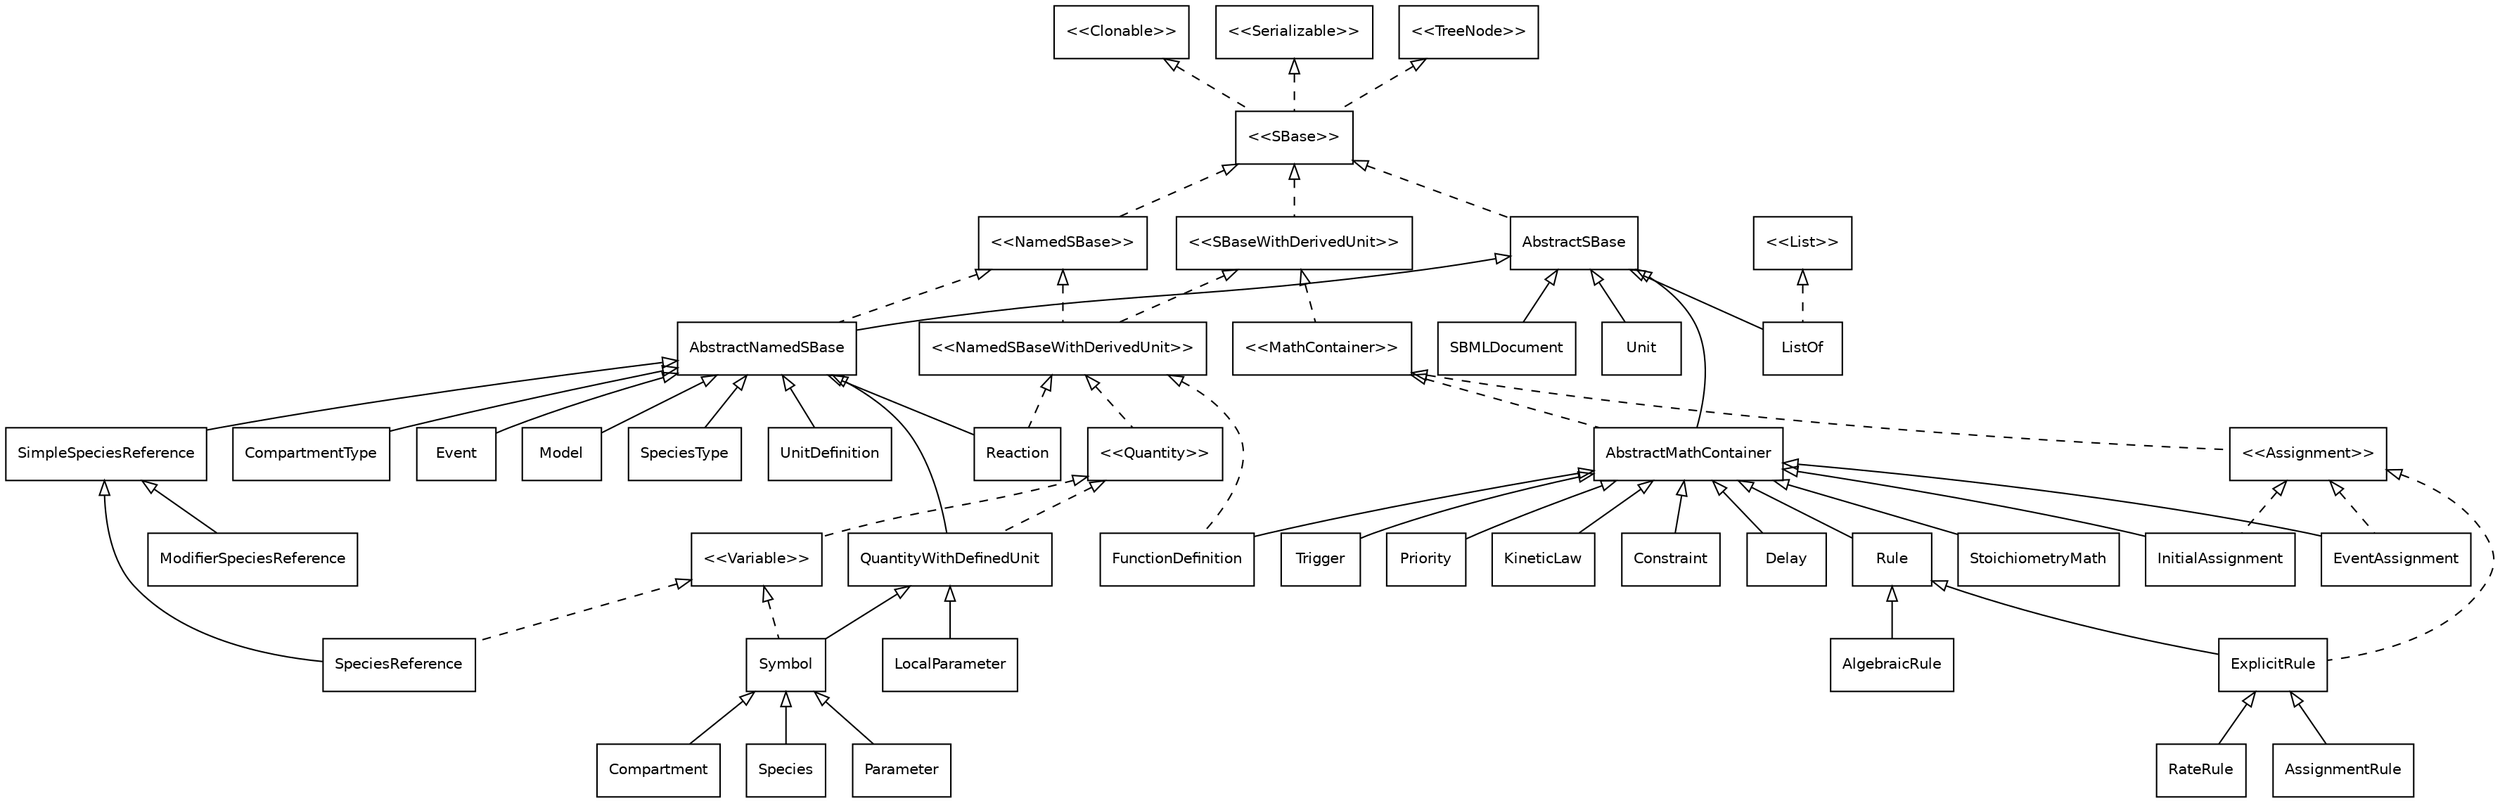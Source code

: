 #!/usr/local/bin/dot
#
# dot -Tpdf FullTypeHierarchy.dot -oFullTypeHierarchy.pdf && acroread FullTypeHierarchy.pdf &

strict digraph G{
  
  	edge [
  	  fontname="Helvetica",
  	  fontsize=10,
  	  labelfontname="Helvetica",
  	  labelfontsize=10
  	];
	  node [
	    fontname="Helvetica",
	    fontsize=10,
	    shape=box
	  ];
	  nodesep=0.25;
	  ranksep=0.5;
  
  

  "<<Clonable>>" -> "<<SBase>>" [dir=back,arrowtail=empty,style=dashed];
  "<<Serializable>>" -> "<<SBase>>"  [dir=back,arrowtail=empty,style=dashed];
  "<<TreeNode>>" -> "<<SBase>>"  [dir=back,arrowtail=empty,style=dashed];
  "<<SBase>>" -> "<<NamedSBase>>" [dir=back,arrowtail=empty,style=dashed];
  "<<SBase>>" -> "<<SBaseWithDerivedUnit>>" [dir=back,arrowtail=empty,style=dashed];
  "<<SBaseWithDerivedUnit>>" -> "<<MathContainer>>" [dir=back,arrowtail=empty,style=dashed];
  "<<MathContainer>>" -> "AbstractMathContainer" [dir=back,arrowtail=empty,style=dashed];
  "<<MathContainer>>" -> "<<Assignment>>" [dir=back,arrowtail=empty,style=dashed];
  "AbstractMathContainer" -> "FunctionDefinition" [dir=back,arrowtail=empty];
  "AbstractMathContainer" -> "KineticLaw" [dir=back,arrowtail=empty];
  "<<SBase>>" -> "AbstractSBase" [dir=back,arrowtail=empty,style=dashed];
  "AbstractSBase" -> "AbstractNamedSBase" [dir=back,arrowtail=empty];
  "<<NamedSBase>>" -> "AbstractNamedSBase" [dir=back,arrowtail=empty,style=dashed];
  "AbstractNamedSBase" -> "Reaction" [dir=back,arrowtail=empty];
  "AbstractSBase" -> "ListOf" [dir=back,arrowtail=empty];
  "<<List>>" -> "ListOf" [dir=back,arrowtail=empty,style=dashed];
  "AbstractSBase" -> "SBMLDocument" [dir=back,arrowtail=empty];
  "AbstractSBase" -> "Unit" [dir=back,arrowtail=empty];
  "AbstractSBase" -> "AbstractMathContainer" [dir=back,arrowtail=empty];
  "AbstractMathContainer" -> "Constraint" [dir=back,arrowtail=empty];
  "AbstractMathContainer" -> "Delay" [dir=back,arrowtail=empty];
  "AbstractMathContainer" -> "EventAssignment" [dir=back,arrowtail=empty];
  "AbstractMathContainer" -> "InitialAssignment" [dir=back,arrowtail=empty];
  "AbstractMathContainer" -> "KineticLaw" [dir=back,arrowtail=empty];
  "AbstractMathContainer" -> "Rule" [dir=back,arrowtail=empty];
  "AbstractMathContainer" -> "StoichiometryMath" [dir=back,arrowtail=empty];
  "AbstractMathContainer" -> "Trigger" [dir=back,arrowtail=empty];
  "AbstractMathContainer" -> "Priority" [dir=back,arrowtail=empty];
  "Rule" -> "AlgebraicRule" [dir=back,arrowtail=empty];
  "Rule" -> "ExplicitRule" [dir=back,arrowtail=empty];
  "ExplicitRule" -> "AssignmentRule" [dir=back,arrowtail=empty];
  "ExplicitRule" -> "RateRule" [dir=back,arrowtail=empty];
  "<<Assignment>>" -> "ExplicitRule" [dir=back,arrowtail=empty,style=dashed];
  "<<Assignment>>" -> "InitialAssignment" [dir=back,arrowtail=empty,style=dashed];
  "<<Assignment>>" -> "EventAssignment" [dir=back,arrowtail=empty,style=dashed];
  "AbstractNamedSBase" -> "CompartmentType" [dir=back,arrowtail=empty];
  "AbstractNamedSBase" -> "Event" [dir=back,arrowtail=empty];
  "AbstractNamedSBase" -> "Model" [dir=back,arrowtail=empty];
  "AbstractNamedSBase" -> "SimpleSpeciesReference" [dir=back,arrowtail=empty];
  "AbstractNamedSBase" -> "SpeciesType" [dir=back,arrowtail=empty];
  "AbstractNamedSBase" -> "UnitDefinition" [dir=back,arrowtail=empty];
  "SimpleSpeciesReference" -> "SpeciesReference" [dir=back,arrowtail=empty];
  "SimpleSpeciesReference" -> "ModifierSpeciesReference" [dir=back,arrowtail=empty];
  "<<Quantity>>" -> "QuantityWithDefinedUnit" [dir=back,arrowtail=empty,style=dashed];
  "<<Quantity>>" -> "<<Variable>>" [dir=back,arrowtail=empty,style=dashed];
  "<<Variable>>" -> "Symbol" [dir=back,arrowtail=empty,style=dashed];
  "QuantityWithDefinedUnit" -> "Symbol" [dir=back,arrowtail=empty];
  "Symbol" -> "Compartment" [dir=back,arrowtail=empty];
  "Symbol" -> "Species" [dir=back,arrowtail=empty];
  "Symbol" -> "Parameter" [dir=back,arrowtail=empty];
  "<<Variable>>" -> "SpeciesReference" [dir=back,arrowtail=empty,style=dashed];
  "QuantityWithDefinedUnit" -> "LocalParameter" [dir=back,arrowtail=empty];
  "AbstractNamedSBase" -> "QuantityWithDefinedUnit" [dir=back,arrowtail=empty];
  "<<SBaseWithDerivedUnit>>" -> "<<NamedSBaseWithDerivedUnit>>" [dir=back,arrowtail=empty,style=dashed];
  "<<NamedSBase>>" -> "<<NamedSBaseWithDerivedUnit>>" [dir=back,arrowtail=empty,style=dashed];
  "<<NamedSBaseWithDerivedUnit>>" -> "<<Quantity>>" [dir=back,arrowtail=empty,style=dashed];
  "<<NamedSBaseWithDerivedUnit>>" -> "Reaction" [dir=back,arrowtail=empty,style=dashed];
  "<<NamedSBaseWithDerivedUnit>>" -> "FunctionDefinition"  [dir=back,arrowtail=empty,style=dashed];
}
